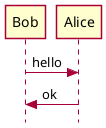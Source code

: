 @startuml

skin rose

' Bob -> Alice : hello
' Alice -> Bob : ok

' skinparam lifelineStrategy nosolid
' Bob -> Alice : hello
' Alice -> Bob : ok

' skinparam lifelineStrategy solid
' Bob -> Alice : hello
' Alice -> Bob : ok

skinparam style strictuml
Bob -> Alice : hello
Alice -> Bob : ok

@enduml
